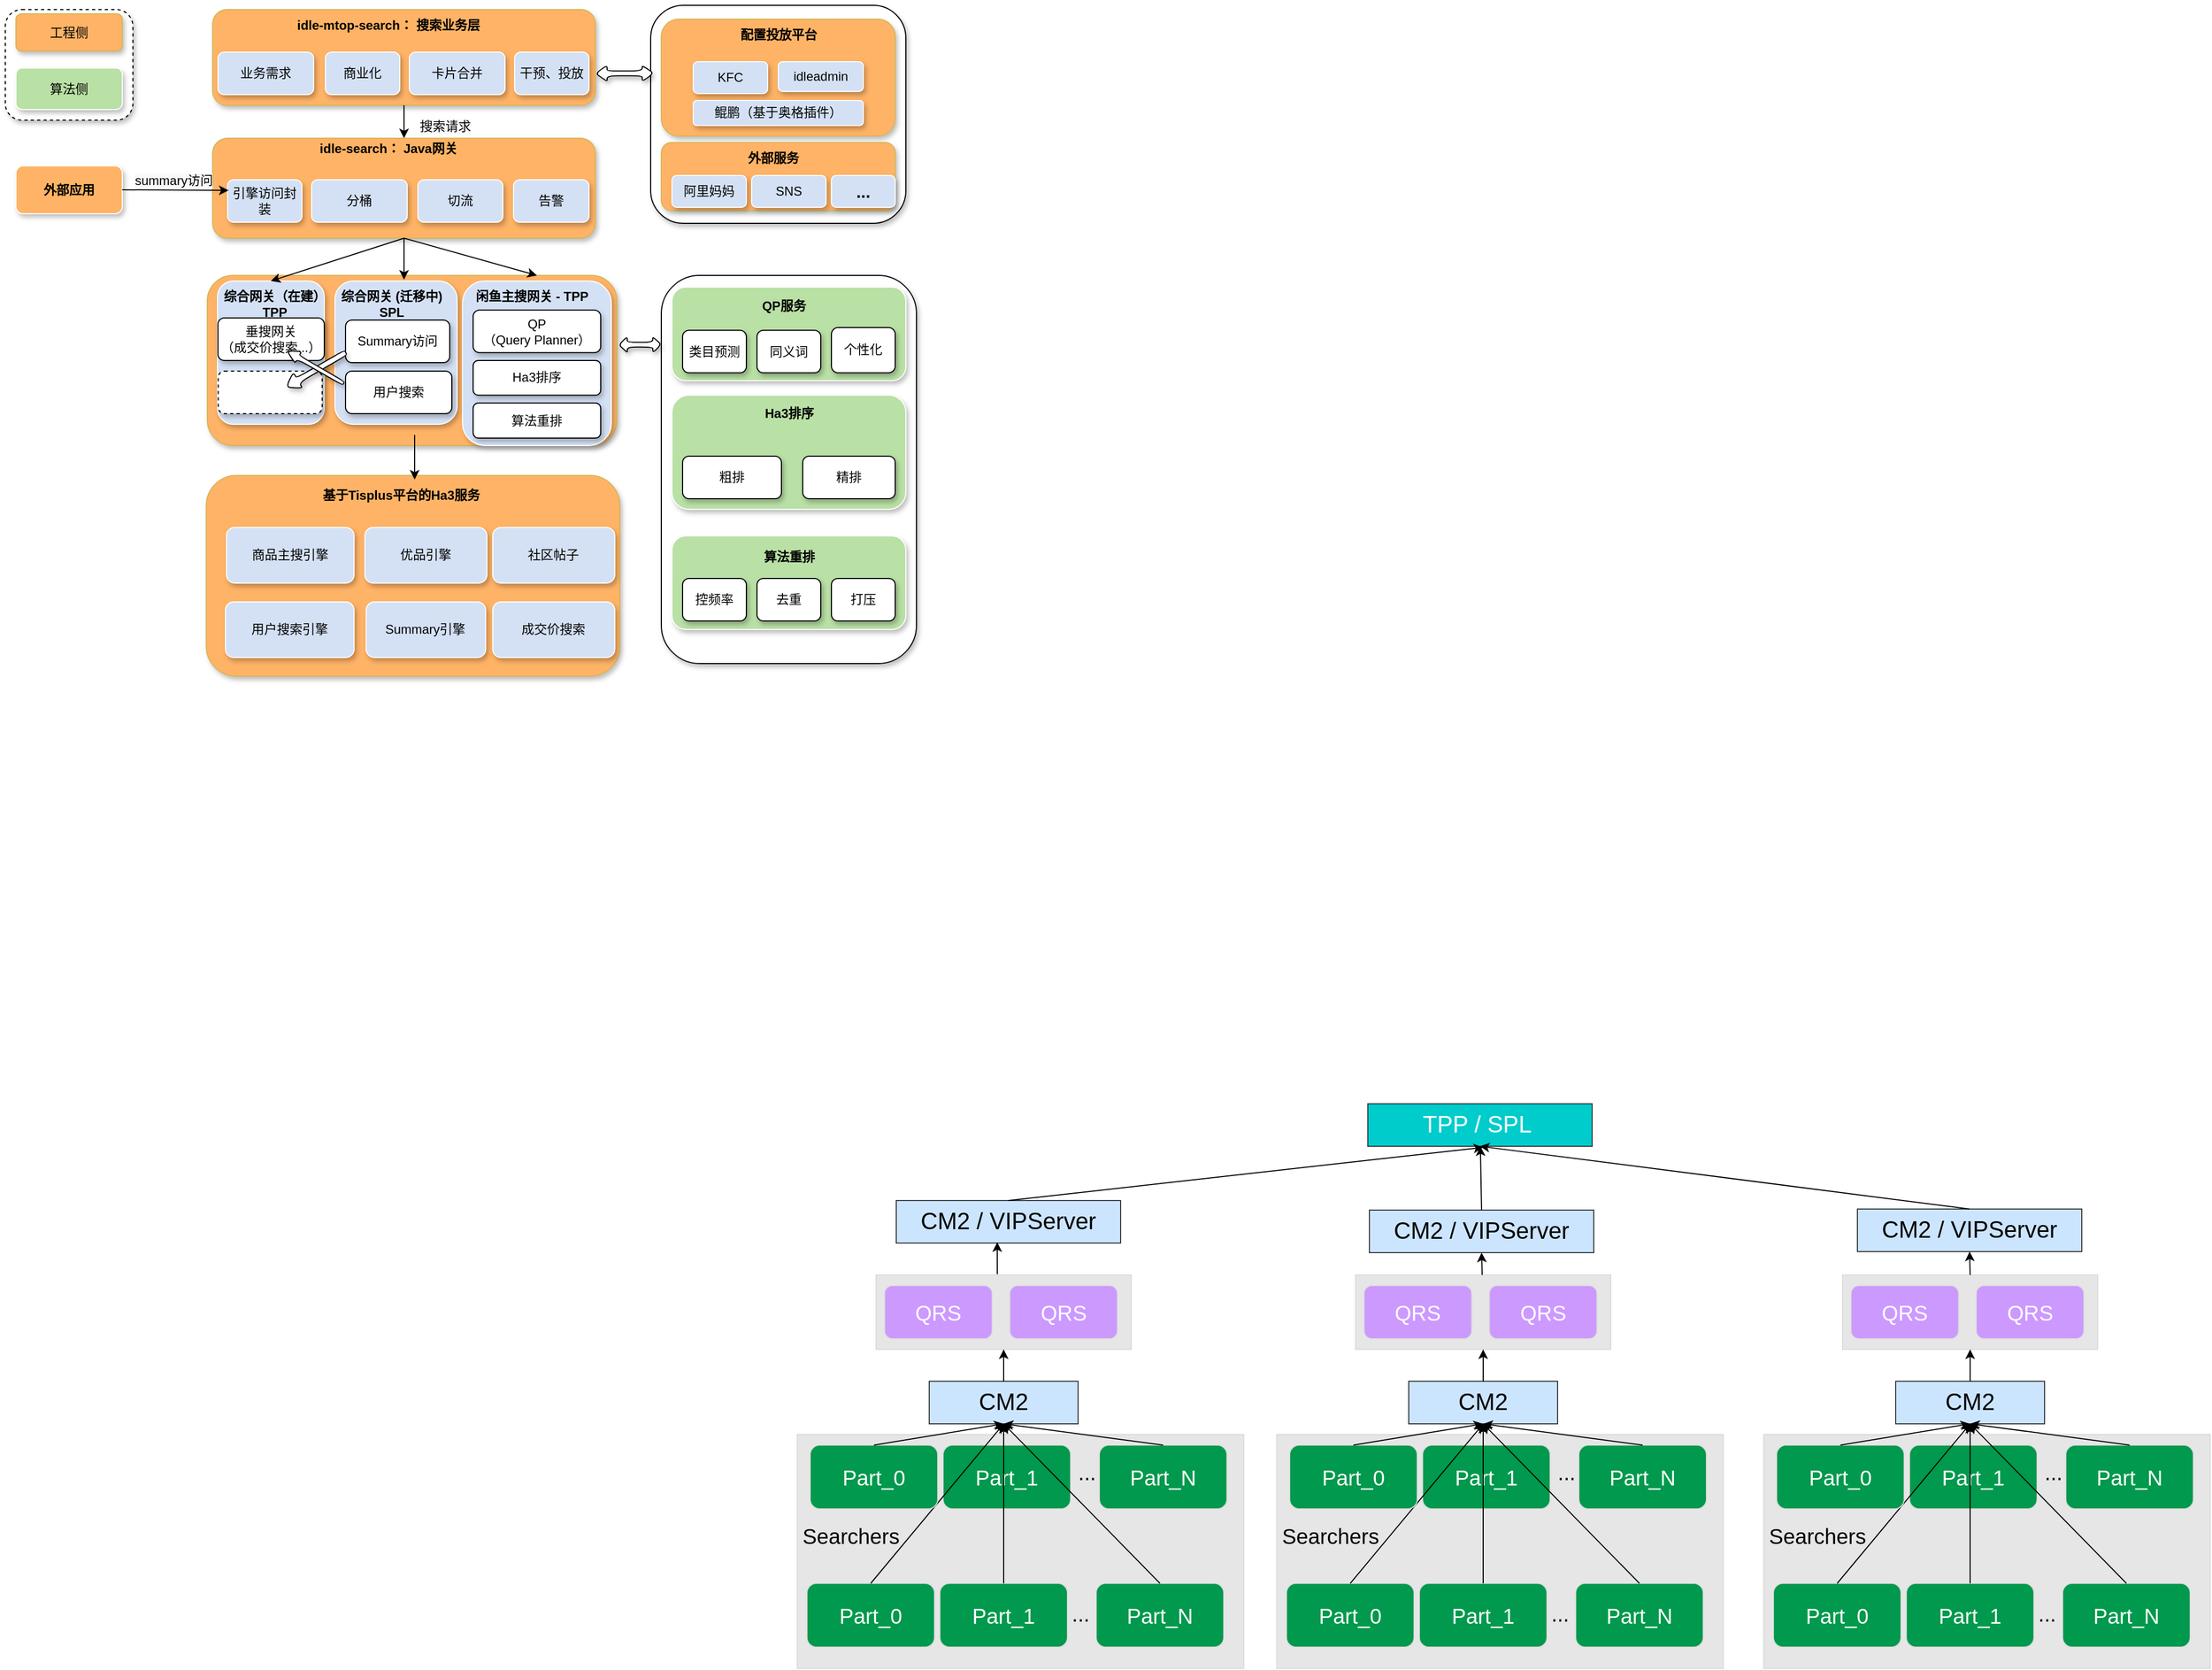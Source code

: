 <mxfile version="15.2.5" type="github">
  <diagram id="C5RBs43oDa-KdzZeNtuy" name="Page-1">
    <mxGraphModel dx="2573" dy="1011" grid="1" gridSize="10" guides="1" tooltips="1" connect="1" arrows="1" fold="1" page="1" pageScale="1" pageWidth="827" pageHeight="1169" math="0" shadow="0">
      <root>
        <mxCell id="WIyWlLk6GJQsqaUBKTNV-0" />
        <mxCell id="WIyWlLk6GJQsqaUBKTNV-1" parent="WIyWlLk6GJQsqaUBKTNV-0" />
        <mxCell id="n1WyoDE3m9YggTQjJOGG-90" value="" style="rounded=1;whiteSpace=wrap;html=1;shadow=1;" parent="WIyWlLk6GJQsqaUBKTNV-1" vertex="1">
          <mxGeometry x="507" y="566" width="240" height="205" as="geometry" />
        </mxCell>
        <mxCell id="n1WyoDE3m9YggTQjJOGG-88" value="" style="rounded=1;whiteSpace=wrap;html=1;shadow=1;dashed=1;" parent="WIyWlLk6GJQsqaUBKTNV-1" vertex="1">
          <mxGeometry x="-100" y="570" width="120" height="104" as="geometry" />
        </mxCell>
        <mxCell id="n1WyoDE3m9YggTQjJOGG-87" value="" style="rounded=1;whiteSpace=wrap;html=1;shadow=1;" parent="WIyWlLk6GJQsqaUBKTNV-1" vertex="1">
          <mxGeometry x="517" y="820" width="240" height="365" as="geometry" />
        </mxCell>
        <mxCell id="n1WyoDE3m9YggTQjJOGG-44" value="" style="rounded=1;whiteSpace=wrap;html=1;fillColor=#FFB366;strokeColor=#d6b656;shadow=1;" parent="WIyWlLk6GJQsqaUBKTNV-1" vertex="1">
          <mxGeometry x="90" y="820" width="385.25" height="160" as="geometry" />
        </mxCell>
        <mxCell id="n1WyoDE3m9YggTQjJOGG-2" value="" style="rounded=1;whiteSpace=wrap;html=1;fillColor=#FFB366;strokeColor=#d6b656;shadow=1;" parent="WIyWlLk6GJQsqaUBKTNV-1" vertex="1">
          <mxGeometry x="95" y="570" width="360" height="90" as="geometry" />
        </mxCell>
        <mxCell id="n1WyoDE3m9YggTQjJOGG-3" value="&lt;b&gt;idle-mtop-search： 搜索业务层&lt;/b&gt;" style="text;html=1;resizable=0;autosize=1;align=center;verticalAlign=middle;points=[];fillColor=none;strokeColor=none;rounded=0;shadow=1;" parent="WIyWlLk6GJQsqaUBKTNV-1" vertex="1">
          <mxGeometry x="165" y="575" width="190" height="20" as="geometry" />
        </mxCell>
        <mxCell id="n1WyoDE3m9YggTQjJOGG-4" value="" style="rounded=1;whiteSpace=wrap;html=1;fillColor=#FFB366;strokeColor=#d6b656;shadow=1;" parent="WIyWlLk6GJQsqaUBKTNV-1" vertex="1">
          <mxGeometry x="95" y="691" width="360" height="94" as="geometry" />
        </mxCell>
        <mxCell id="n1WyoDE3m9YggTQjJOGG-6" value="&lt;b&gt;idle-search： Java网关&lt;/b&gt;" style="text;html=1;resizable=0;autosize=1;align=center;verticalAlign=middle;points=[];fillColor=none;strokeColor=none;rounded=0;shadow=1;" parent="WIyWlLk6GJQsqaUBKTNV-1" vertex="1">
          <mxGeometry x="190" y="691" width="140" height="20" as="geometry" />
        </mxCell>
        <mxCell id="n1WyoDE3m9YggTQjJOGG-8" value="算法侧" style="rounded=1;whiteSpace=wrap;html=1;fillColor=#B9E0A5;strokeColor=#FFFFFF;shadow=1;" parent="WIyWlLk6GJQsqaUBKTNV-1" vertex="1">
          <mxGeometry x="-90" y="625" width="100" height="39" as="geometry" />
        </mxCell>
        <mxCell id="n1WyoDE3m9YggTQjJOGG-9" value="工程侧" style="rounded=1;whiteSpace=wrap;html=1;fillColor=#FFB366;strokeColor=#d6b656;shadow=1;" parent="WIyWlLk6GJQsqaUBKTNV-1" vertex="1">
          <mxGeometry x="-90" y="574" width="100" height="35" as="geometry" />
        </mxCell>
        <mxCell id="n1WyoDE3m9YggTQjJOGG-10" value="卡片合并" style="rounded=1;whiteSpace=wrap;html=1;fillColor=#D4E1F5;strokeColor=#FFFFFF;shadow=1;" parent="WIyWlLk6GJQsqaUBKTNV-1" vertex="1">
          <mxGeometry x="280" y="610" width="90" height="40" as="geometry" />
        </mxCell>
        <mxCell id="n1WyoDE3m9YggTQjJOGG-11" value="业务需求" style="rounded=1;whiteSpace=wrap;html=1;fillColor=#D4E1F5;strokeColor=#FFFFFF;shadow=1;" parent="WIyWlLk6GJQsqaUBKTNV-1" vertex="1">
          <mxGeometry x="100" y="610" width="90" height="40" as="geometry" />
        </mxCell>
        <mxCell id="n1WyoDE3m9YggTQjJOGG-12" value="干预、投放" style="rounded=1;whiteSpace=wrap;html=1;fillColor=#D4E1F5;strokeColor=#FFFFFF;shadow=1;" parent="WIyWlLk6GJQsqaUBKTNV-1" vertex="1">
          <mxGeometry x="379" y="610" width="70" height="40" as="geometry" />
        </mxCell>
        <mxCell id="n1WyoDE3m9YggTQjJOGG-13" value="商业化" style="rounded=1;whiteSpace=wrap;html=1;fillColor=#D4E1F5;strokeColor=#FFFFFF;shadow=1;" parent="WIyWlLk6GJQsqaUBKTNV-1" vertex="1">
          <mxGeometry x="201" y="610" width="70" height="40" as="geometry" />
        </mxCell>
        <mxCell id="n1WyoDE3m9YggTQjJOGG-16" value="" style="rounded=1;whiteSpace=wrap;html=1;fillColor=#FFB366;strokeColor=#d6b656;shadow=1;" parent="WIyWlLk6GJQsqaUBKTNV-1" vertex="1">
          <mxGeometry x="517" y="579" width="220" height="110" as="geometry" />
        </mxCell>
        <mxCell id="n1WyoDE3m9YggTQjJOGG-17" value="鲲鹏（基于奥格插件）" style="rounded=1;whiteSpace=wrap;html=1;fillColor=#D4E1F5;strokeColor=#FFFFFF;shadow=1;" parent="WIyWlLk6GJQsqaUBKTNV-1" vertex="1">
          <mxGeometry x="547" y="655.5" width="160" height="23.5" as="geometry" />
        </mxCell>
        <mxCell id="n1WyoDE3m9YggTQjJOGG-18" value="&lt;b&gt;配置投放平台&lt;/b&gt;" style="text;html=1;resizable=0;autosize=1;align=center;verticalAlign=middle;points=[];fillColor=none;strokeColor=none;rounded=0;shadow=1;" parent="WIyWlLk6GJQsqaUBKTNV-1" vertex="1">
          <mxGeometry x="582" y="584" width="90" height="20" as="geometry" />
        </mxCell>
        <mxCell id="n1WyoDE3m9YggTQjJOGG-19" value="idleadmin" style="rounded=1;whiteSpace=wrap;html=1;fillColor=#D4E1F5;strokeColor=#FFFFFF;shadow=1;" parent="WIyWlLk6GJQsqaUBKTNV-1" vertex="1">
          <mxGeometry x="627" y="619" width="80" height="28" as="geometry" />
        </mxCell>
        <mxCell id="n1WyoDE3m9YggTQjJOGG-20" value="引擎访问封装" style="rounded=1;whiteSpace=wrap;html=1;fillColor=#D4E1F5;strokeColor=#FFFFFF;shadow=1;" parent="WIyWlLk6GJQsqaUBKTNV-1" vertex="1">
          <mxGeometry x="109" y="730" width="70" height="40" as="geometry" />
        </mxCell>
        <mxCell id="n1WyoDE3m9YggTQjJOGG-21" value="分桶" style="rounded=1;whiteSpace=wrap;html=1;fillColor=#D4E1F5;strokeColor=#FFFFFF;shadow=1;" parent="WIyWlLk6GJQsqaUBKTNV-1" vertex="1">
          <mxGeometry x="188" y="730" width="90" height="40" as="geometry" />
        </mxCell>
        <mxCell id="n1WyoDE3m9YggTQjJOGG-22" value="切流" style="rounded=1;whiteSpace=wrap;html=1;fillColor=#D4E1F5;strokeColor=#FFFFFF;shadow=1;" parent="WIyWlLk6GJQsqaUBKTNV-1" vertex="1">
          <mxGeometry x="288" y="730" width="80" height="40" as="geometry" />
        </mxCell>
        <mxCell id="n1WyoDE3m9YggTQjJOGG-23" value="告警" style="rounded=1;whiteSpace=wrap;html=1;fillColor=#D4E1F5;strokeColor=#FFFFFF;shadow=1;" parent="WIyWlLk6GJQsqaUBKTNV-1" vertex="1">
          <mxGeometry x="378" y="730" width="71" height="40" as="geometry" />
        </mxCell>
        <mxCell id="n1WyoDE3m9YggTQjJOGG-25" value="&lt;b&gt;外部应用&lt;/b&gt;" style="rounded=1;whiteSpace=wrap;html=1;fillColor=#FFB366;strokeColor=#FFFFFF;shadow=1;" parent="WIyWlLk6GJQsqaUBKTNV-1" vertex="1">
          <mxGeometry x="-90" y="717" width="100" height="45" as="geometry" />
        </mxCell>
        <mxCell id="n1WyoDE3m9YggTQjJOGG-28" value="" style="endArrow=classic;html=1;exitX=1;exitY=0.5;exitDx=0;exitDy=0;" parent="WIyWlLk6GJQsqaUBKTNV-1" source="n1WyoDE3m9YggTQjJOGG-25" edge="1">
          <mxGeometry width="50" height="50" relative="1" as="geometry">
            <mxPoint x="380" y="581" as="sourcePoint" />
            <mxPoint x="110" y="740" as="targetPoint" />
          </mxGeometry>
        </mxCell>
        <mxCell id="n1WyoDE3m9YggTQjJOGG-29" value="&lt;span style=&quot;color: rgb(0 , 0 , 0) ; font-family: &amp;#34;helvetica&amp;#34; ; font-size: 12px ; font-style: normal ; font-weight: 400 ; letter-spacing: normal ; text-align: center ; text-indent: 0px ; text-transform: none ; word-spacing: 0px ; background-color: rgb(248 , 249 , 250) ; display: inline ; float: none&quot;&gt;summary访问&lt;/span&gt;" style="text;whiteSpace=wrap;html=1;" parent="WIyWlLk6GJQsqaUBKTNV-1" vertex="1">
          <mxGeometry x="20" y="717" width="90" height="30" as="geometry" />
        </mxCell>
        <mxCell id="n1WyoDE3m9YggTQjJOGG-30" value="" style="endArrow=classic;html=1;exitX=0.5;exitY=1;exitDx=0;exitDy=0;entryX=0.5;entryY=0;entryDx=0;entryDy=0;" parent="WIyWlLk6GJQsqaUBKTNV-1" source="n1WyoDE3m9YggTQjJOGG-2" target="n1WyoDE3m9YggTQjJOGG-4" edge="1">
          <mxGeometry width="50" height="50" relative="1" as="geometry">
            <mxPoint x="380" y="700" as="sourcePoint" />
            <mxPoint x="430" y="650" as="targetPoint" />
          </mxGeometry>
        </mxCell>
        <mxCell id="n1WyoDE3m9YggTQjJOGG-31" value="&lt;span style=&quot;color: rgb(0 , 0 , 0) ; font-family: &amp;#34;helvetica&amp;#34; ; font-size: 12px ; font-style: normal ; font-weight: 400 ; letter-spacing: normal ; text-align: center ; text-indent: 0px ; text-transform: none ; word-spacing: 0px ; background-color: rgb(248 , 249 , 250) ; display: inline ; float: none&quot;&gt;搜索请求&lt;/span&gt;" style="text;whiteSpace=wrap;html=1;" parent="WIyWlLk6GJQsqaUBKTNV-1" vertex="1">
          <mxGeometry x="288" y="666" width="90" height="30" as="geometry" />
        </mxCell>
        <mxCell id="n1WyoDE3m9YggTQjJOGG-32" value="" style="rounded=1;whiteSpace=wrap;html=1;fillColor=#D4E1F5;strokeColor=#FFFFFF;shadow=1;" parent="WIyWlLk6GJQsqaUBKTNV-1" vertex="1">
          <mxGeometry x="330" y="825.25" width="140" height="154.75" as="geometry" />
        </mxCell>
        <mxCell id="n1WyoDE3m9YggTQjJOGG-33" value="&lt;b&gt;闲鱼主搜网关 - TPP&lt;/b&gt;" style="text;html=1;resizable=0;autosize=1;align=center;verticalAlign=middle;points=[];fillColor=none;strokeColor=none;rounded=0;shadow=1;" parent="WIyWlLk6GJQsqaUBKTNV-1" vertex="1">
          <mxGeometry x="335" y="830" width="120" height="20" as="geometry" />
        </mxCell>
        <mxCell id="n1WyoDE3m9YggTQjJOGG-38" value="" style="rounded=1;whiteSpace=wrap;html=1;fillColor=#D4E1F5;strokeColor=#FFFFFF;shadow=1;" parent="WIyWlLk6GJQsqaUBKTNV-1" vertex="1">
          <mxGeometry x="210" y="825.25" width="115" height="134.75" as="geometry" />
        </mxCell>
        <mxCell id="n1WyoDE3m9YggTQjJOGG-39" value="&lt;b&gt;综合网关 (迁移中)&lt;br&gt;SPL&lt;br&gt;&lt;/b&gt;" style="text;html=1;resizable=0;autosize=1;align=center;verticalAlign=middle;points=[];fillColor=none;strokeColor=none;rounded=0;shadow=1;" parent="WIyWlLk6GJQsqaUBKTNV-1" vertex="1">
          <mxGeometry x="208" y="832" width="110" height="30" as="geometry" />
        </mxCell>
        <mxCell id="n1WyoDE3m9YggTQjJOGG-42" value="" style="rounded=1;whiteSpace=wrap;html=1;fillColor=#D4E1F5;shadow=1;strokeColor=#FFFFFF;" parent="WIyWlLk6GJQsqaUBKTNV-1" vertex="1">
          <mxGeometry x="99.5" y="825.25" width="100.5" height="134.75" as="geometry" />
        </mxCell>
        <mxCell id="n1WyoDE3m9YggTQjJOGG-43" value="QP&lt;br&gt;（Query Planner）" style="rounded=1;whiteSpace=wrap;html=1;fillColor=#FFFFFF;strokeColor=#000000;shadow=1;" parent="WIyWlLk6GJQsqaUBKTNV-1" vertex="1">
          <mxGeometry x="340" y="852.63" width="120" height="40" as="geometry" />
        </mxCell>
        <mxCell id="n1WyoDE3m9YggTQjJOGG-45" value="算法重排" style="rounded=1;whiteSpace=wrap;html=1;fillColor=#FFFFFF;strokeColor=#000000;shadow=1;" parent="WIyWlLk6GJQsqaUBKTNV-1" vertex="1">
          <mxGeometry x="340" y="940" width="120" height="33" as="geometry" />
        </mxCell>
        <mxCell id="n1WyoDE3m9YggTQjJOGG-46" value="&lt;b&gt;综合网关（在建）&lt;br&gt;TPP&lt;/b&gt;" style="text;html=1;resizable=0;autosize=1;align=center;verticalAlign=middle;points=[];fillColor=none;strokeColor=none;rounded=0;shadow=1;" parent="WIyWlLk6GJQsqaUBKTNV-1" vertex="1">
          <mxGeometry x="98" y="832" width="110" height="30" as="geometry" />
        </mxCell>
        <mxCell id="n1WyoDE3m9YggTQjJOGG-47" value="垂搜网关&lt;br&gt;（成交价搜索...）" style="rounded=1;whiteSpace=wrap;html=1;fillColor=#FFFFFF;strokeColor=#000000;shadow=1;" parent="WIyWlLk6GJQsqaUBKTNV-1" vertex="1">
          <mxGeometry x="100" y="860" width="100" height="40" as="geometry" />
        </mxCell>
        <mxCell id="n1WyoDE3m9YggTQjJOGG-48" value="" style="rounded=1;whiteSpace=wrap;html=1;fillColor=#FFFFFF;strokeColor=#000000;shadow=1;dashed=1;" parent="WIyWlLk6GJQsqaUBKTNV-1" vertex="1">
          <mxGeometry x="100.25" y="910" width="97.75" height="40" as="geometry" />
        </mxCell>
        <mxCell id="n1WyoDE3m9YggTQjJOGG-49" value="Summary访问" style="rounded=1;whiteSpace=wrap;html=1;fillColor=#FFFFFF;strokeColor=#000000;shadow=1;" parent="WIyWlLk6GJQsqaUBKTNV-1" vertex="1">
          <mxGeometry x="220" y="862" width="98" height="40" as="geometry" />
        </mxCell>
        <mxCell id="n1WyoDE3m9YggTQjJOGG-50" value="用户搜索" style="rounded=1;whiteSpace=wrap;html=1;fillColor=#FFFFFF;strokeColor=#000000;shadow=1;" parent="WIyWlLk6GJQsqaUBKTNV-1" vertex="1">
          <mxGeometry x="220" y="910" width="100" height="40" as="geometry" />
        </mxCell>
        <mxCell id="n1WyoDE3m9YggTQjJOGG-56" value="" style="endArrow=classic;html=1;exitX=0.5;exitY=1;exitDx=0;exitDy=0;entryX=0.5;entryY=0;entryDx=0;entryDy=0;" parent="WIyWlLk6GJQsqaUBKTNV-1" source="n1WyoDE3m9YggTQjJOGG-4" target="n1WyoDE3m9YggTQjJOGG-42" edge="1">
          <mxGeometry width="50" height="50" relative="1" as="geometry">
            <mxPoint x="285" y="794" as="sourcePoint" />
            <mxPoint x="295" y="710" as="targetPoint" />
          </mxGeometry>
        </mxCell>
        <mxCell id="n1WyoDE3m9YggTQjJOGG-57" value="" style="endArrow=classic;html=1;exitX=0.5;exitY=1;exitDx=0;exitDy=0;" parent="WIyWlLk6GJQsqaUBKTNV-1" source="n1WyoDE3m9YggTQjJOGG-4" edge="1">
          <mxGeometry width="50" height="50" relative="1" as="geometry">
            <mxPoint x="280" y="790" as="sourcePoint" />
            <mxPoint x="275" y="824" as="targetPoint" />
          </mxGeometry>
        </mxCell>
        <mxCell id="n1WyoDE3m9YggTQjJOGG-58" value="" style="endArrow=classic;html=1;exitX=0.5;exitY=1;exitDx=0;exitDy=0;" parent="WIyWlLk6GJQsqaUBKTNV-1" source="n1WyoDE3m9YggTQjJOGG-4" edge="1">
          <mxGeometry width="50" height="50" relative="1" as="geometry">
            <mxPoint x="280" y="794" as="sourcePoint" />
            <mxPoint x="400" y="820" as="targetPoint" />
          </mxGeometry>
        </mxCell>
        <mxCell id="n1WyoDE3m9YggTQjJOGG-59" value="" style="shape=singleArrow;direction=west;whiteSpace=wrap;html=1;rounded=1;shadow=1;strokeColor=#000000;fillColor=#FFFFFF;gradientColor=none;rotation=-30;arrowWidth=0.298;arrowSize=0.2;" parent="WIyWlLk6GJQsqaUBKTNV-1" vertex="1">
          <mxGeometry x="159.54" y="900.3" width="65" height="17.13" as="geometry" />
        </mxCell>
        <mxCell id="n1WyoDE3m9YggTQjJOGG-61" value="" style="shape=singleArrow;direction=west;whiteSpace=wrap;html=1;rounded=1;shadow=1;strokeColor=#000000;fillColor=#FFFFFF;gradientColor=none;rotation=30;arrowWidth=0.298;arrowSize=0.2;" parent="WIyWlLk6GJQsqaUBKTNV-1" vertex="1">
          <mxGeometry x="160.77" y="899.91" width="61.46" height="12.63" as="geometry" />
        </mxCell>
        <mxCell id="n1WyoDE3m9YggTQjJOGG-64" value="" style="rounded=1;whiteSpace=wrap;html=1;fillColor=#FFB366;strokeColor=#d6b656;shadow=1;" parent="WIyWlLk6GJQsqaUBKTNV-1" vertex="1">
          <mxGeometry x="89" y="1008.18" width="389" height="188.82" as="geometry" />
        </mxCell>
        <mxCell id="n1WyoDE3m9YggTQjJOGG-65" value="商品主搜引擎" style="rounded=1;whiteSpace=wrap;html=1;fillColor=#D4E1F5;shadow=1;strokeColor=#FFFFFF;" parent="WIyWlLk6GJQsqaUBKTNV-1" vertex="1">
          <mxGeometry x="108" y="1057" width="120" height="52.37" as="geometry" />
        </mxCell>
        <mxCell id="n1WyoDE3m9YggTQjJOGG-66" value="" style="shape=doubleArrow;whiteSpace=wrap;html=1;rounded=1;shadow=1;strokeColor=#000000;fillColor=#FFFFFF;gradientColor=none;" parent="WIyWlLk6GJQsqaUBKTNV-1" vertex="1">
          <mxGeometry x="455" y="622.5" width="55" height="15" as="geometry" />
        </mxCell>
        <mxCell id="n1WyoDE3m9YggTQjJOGG-67" value="用户搜索引擎" style="rounded=1;whiteSpace=wrap;html=1;fillColor=#D4E1F5;shadow=1;strokeColor=#FFFFFF;" parent="WIyWlLk6GJQsqaUBKTNV-1" vertex="1">
          <mxGeometry x="107" y="1127" width="121" height="52.37" as="geometry" />
        </mxCell>
        <mxCell id="n1WyoDE3m9YggTQjJOGG-68" value="优品引擎" style="rounded=1;whiteSpace=wrap;html=1;fillColor=#D4E1F5;shadow=1;strokeColor=#FFFFFF;" parent="WIyWlLk6GJQsqaUBKTNV-1" vertex="1">
          <mxGeometry x="238.17" y="1057" width="114.83" height="52.37" as="geometry" />
        </mxCell>
        <mxCell id="n1WyoDE3m9YggTQjJOGG-69" value="Summary引擎" style="rounded=1;whiteSpace=wrap;html=1;fillColor=#D4E1F5;shadow=1;strokeColor=#FFFFFF;" parent="WIyWlLk6GJQsqaUBKTNV-1" vertex="1">
          <mxGeometry x="239.38" y="1127" width="112.41" height="52.37" as="geometry" />
        </mxCell>
        <mxCell id="n1WyoDE3m9YggTQjJOGG-70" value="社区帖子" style="rounded=1;whiteSpace=wrap;html=1;fillColor=#D4E1F5;shadow=1;strokeColor=#FFFFFF;" parent="WIyWlLk6GJQsqaUBKTNV-1" vertex="1">
          <mxGeometry x="358.42" y="1057" width="114.83" height="52.37" as="geometry" />
        </mxCell>
        <mxCell id="n1WyoDE3m9YggTQjJOGG-71" value="成交价搜索" style="rounded=1;whiteSpace=wrap;html=1;fillColor=#D4E1F5;shadow=1;strokeColor=#FFFFFF;" parent="WIyWlLk6GJQsqaUBKTNV-1" vertex="1">
          <mxGeometry x="358.42" y="1127" width="114.83" height="52.37" as="geometry" />
        </mxCell>
        <mxCell id="n1WyoDE3m9YggTQjJOGG-72" value="&lt;b&gt;基于Tisplus平台的Ha3服务&lt;/b&gt;" style="text;html=1;resizable=0;autosize=1;align=center;verticalAlign=middle;points=[];fillColor=none;strokeColor=none;rounded=0;shadow=1;" parent="WIyWlLk6GJQsqaUBKTNV-1" vertex="1">
          <mxGeometry x="191.79" y="1017" width="160" height="20" as="geometry" />
        </mxCell>
        <mxCell id="n1WyoDE3m9YggTQjJOGG-73" value="" style="endArrow=classic;html=1;" parent="WIyWlLk6GJQsqaUBKTNV-1" edge="1">
          <mxGeometry width="50" height="50" relative="1" as="geometry">
            <mxPoint x="285" y="970" as="sourcePoint" />
            <mxPoint x="285" y="1012" as="targetPoint" />
          </mxGeometry>
        </mxCell>
        <mxCell id="n1WyoDE3m9YggTQjJOGG-74" value="" style="rounded=1;whiteSpace=wrap;html=1;fillColor=#B9E0A5;strokeColor=#FFFFFF;shadow=1;" parent="WIyWlLk6GJQsqaUBKTNV-1" vertex="1">
          <mxGeometry x="527" y="831" width="220" height="88" as="geometry" />
        </mxCell>
        <mxCell id="n1WyoDE3m9YggTQjJOGG-75" value="&lt;b&gt;QP服务&lt;/b&gt;" style="text;html=1;resizable=0;autosize=1;align=center;verticalAlign=middle;points=[];fillColor=none;strokeColor=none;rounded=0;shadow=1;" parent="WIyWlLk6GJQsqaUBKTNV-1" vertex="1">
          <mxGeometry x="602" y="839" width="60" height="20" as="geometry" />
        </mxCell>
        <mxCell id="n1WyoDE3m9YggTQjJOGG-76" value="类目预测" style="rounded=1;whiteSpace=wrap;html=1;fillColor=#FFFFFF;strokeColor=#000000;shadow=1;" parent="WIyWlLk6GJQsqaUBKTNV-1" vertex="1">
          <mxGeometry x="537" y="871.63" width="60" height="40" as="geometry" />
        </mxCell>
        <mxCell id="n1WyoDE3m9YggTQjJOGG-77" value="同义词" style="rounded=1;whiteSpace=wrap;html=1;fillColor=#FFFFFF;strokeColor=#000000;shadow=1;" parent="WIyWlLk6GJQsqaUBKTNV-1" vertex="1">
          <mxGeometry x="607" y="871.63" width="60" height="40" as="geometry" />
        </mxCell>
        <mxCell id="n1WyoDE3m9YggTQjJOGG-78" value="个性化" style="rounded=1;whiteSpace=wrap;html=1;fillColor=#FFFFFF;strokeColor=#000000;shadow=1;" parent="WIyWlLk6GJQsqaUBKTNV-1" vertex="1">
          <mxGeometry x="677" y="869" width="60" height="42.63" as="geometry" />
        </mxCell>
        <mxCell id="n1WyoDE3m9YggTQjJOGG-79" value="" style="rounded=1;whiteSpace=wrap;html=1;fillColor=#B9E0A5;strokeColor=#FFFFFF;shadow=1;" parent="WIyWlLk6GJQsqaUBKTNV-1" vertex="1">
          <mxGeometry x="527" y="1065" width="220" height="88" as="geometry" />
        </mxCell>
        <mxCell id="n1WyoDE3m9YggTQjJOGG-80" value="&lt;b&gt;算法重排&lt;/b&gt;" style="text;html=1;resizable=0;autosize=1;align=center;verticalAlign=middle;points=[];fillColor=none;strokeColor=none;rounded=0;shadow=1;" parent="WIyWlLk6GJQsqaUBKTNV-1" vertex="1">
          <mxGeometry x="607" y="1075" width="60" height="20" as="geometry" />
        </mxCell>
        <mxCell id="n1WyoDE3m9YggTQjJOGG-81" value="控频率" style="rounded=1;whiteSpace=wrap;html=1;fillColor=#FFFFFF;strokeColor=#000000;shadow=1;" parent="WIyWlLk6GJQsqaUBKTNV-1" vertex="1">
          <mxGeometry x="537" y="1105" width="60" height="40" as="geometry" />
        </mxCell>
        <mxCell id="n1WyoDE3m9YggTQjJOGG-82" value="去重" style="rounded=1;whiteSpace=wrap;html=1;fillColor=#FFFFFF;strokeColor=#000000;shadow=1;" parent="WIyWlLk6GJQsqaUBKTNV-1" vertex="1">
          <mxGeometry x="607" y="1105" width="60" height="40" as="geometry" />
        </mxCell>
        <mxCell id="n1WyoDE3m9YggTQjJOGG-83" value="打压" style="rounded=1;whiteSpace=wrap;html=1;fillColor=#FFFFFF;strokeColor=#000000;shadow=1;" parent="WIyWlLk6GJQsqaUBKTNV-1" vertex="1">
          <mxGeometry x="677" y="1105" width="60" height="40" as="geometry" />
        </mxCell>
        <mxCell id="n1WyoDE3m9YggTQjJOGG-85" value="" style="shape=doubleArrow;whiteSpace=wrap;html=1;rounded=1;shadow=1;strokeColor=#000000;fillColor=#FFFFFF;gradientColor=none;" parent="WIyWlLk6GJQsqaUBKTNV-1" vertex="1">
          <mxGeometry x="477" y="877.63" width="40" height="15" as="geometry" />
        </mxCell>
        <mxCell id="n1WyoDE3m9YggTQjJOGG-92" value="KFC" style="rounded=1;whiteSpace=wrap;html=1;fillColor=#D4E1F5;strokeColor=#FFFFFF;shadow=1;" parent="WIyWlLk6GJQsqaUBKTNV-1" vertex="1">
          <mxGeometry x="547" y="619" width="70" height="30" as="geometry" />
        </mxCell>
        <mxCell id="n1WyoDE3m9YggTQjJOGG-94" value="" style="rounded=1;whiteSpace=wrap;html=1;fillColor=#FFB366;strokeColor=#d6b656;shadow=1;" parent="WIyWlLk6GJQsqaUBKTNV-1" vertex="1">
          <mxGeometry x="517" y="695" width="220" height="64" as="geometry" />
        </mxCell>
        <mxCell id="n1WyoDE3m9YggTQjJOGG-95" value="&lt;b&gt;外部服务&lt;/b&gt;" style="text;html=1;resizable=0;autosize=1;align=center;verticalAlign=middle;points=[];fillColor=none;strokeColor=none;rounded=0;shadow=1;" parent="WIyWlLk6GJQsqaUBKTNV-1" vertex="1">
          <mxGeometry x="592" y="700" width="60" height="20" as="geometry" />
        </mxCell>
        <mxCell id="n1WyoDE3m9YggTQjJOGG-96" value="阿里妈妈" style="rounded=1;whiteSpace=wrap;html=1;fillColor=#D4E1F5;strokeColor=#FFFFFF;shadow=1;" parent="WIyWlLk6GJQsqaUBKTNV-1" vertex="1">
          <mxGeometry x="527" y="726" width="70" height="30" as="geometry" />
        </mxCell>
        <mxCell id="n1WyoDE3m9YggTQjJOGG-98" value="SNS" style="rounded=1;whiteSpace=wrap;html=1;fillColor=#D4E1F5;strokeColor=#FFFFFF;shadow=1;" parent="WIyWlLk6GJQsqaUBKTNV-1" vertex="1">
          <mxGeometry x="602" y="726" width="70" height="30" as="geometry" />
        </mxCell>
        <mxCell id="n1WyoDE3m9YggTQjJOGG-100" value="&lt;font style=&quot;font-size: 16px&quot;&gt;&lt;b&gt;...&lt;/b&gt;&lt;/font&gt;" style="rounded=1;whiteSpace=wrap;html=1;fillColor=#D4E1F5;strokeColor=#FFFFFF;shadow=1;" parent="WIyWlLk6GJQsqaUBKTNV-1" vertex="1">
          <mxGeometry x="677" y="726" width="60" height="30" as="geometry" />
        </mxCell>
        <mxCell id="n1WyoDE3m9YggTQjJOGG-106" value="Ha3排序" style="rounded=1;whiteSpace=wrap;html=1;fillColor=#FFFFFF;strokeColor=#000000;shadow=1;" parent="WIyWlLk6GJQsqaUBKTNV-1" vertex="1">
          <mxGeometry x="340" y="900" width="120" height="32.63" as="geometry" />
        </mxCell>
        <mxCell id="n1WyoDE3m9YggTQjJOGG-107" value="" style="rounded=1;whiteSpace=wrap;html=1;fillColor=#B9E0A5;strokeColor=#FFFFFF;shadow=1;" parent="WIyWlLk6GJQsqaUBKTNV-1" vertex="1">
          <mxGeometry x="527" y="932.63" width="220" height="107.37" as="geometry" />
        </mxCell>
        <mxCell id="n1WyoDE3m9YggTQjJOGG-109" value="&lt;b&gt;Ha3排序&lt;/b&gt;" style="text;html=1;resizable=0;autosize=1;align=center;verticalAlign=middle;points=[];fillColor=none;strokeColor=none;rounded=0;shadow=1;" parent="WIyWlLk6GJQsqaUBKTNV-1" vertex="1">
          <mxGeometry x="607" y="940" width="60" height="20" as="geometry" />
        </mxCell>
        <mxCell id="n1WyoDE3m9YggTQjJOGG-110" value="粗排" style="rounded=1;whiteSpace=wrap;html=1;fillColor=#FFFFFF;strokeColor=#000000;shadow=1;" parent="WIyWlLk6GJQsqaUBKTNV-1" vertex="1">
          <mxGeometry x="537" y="990" width="93" height="40" as="geometry" />
        </mxCell>
        <mxCell id="n1WyoDE3m9YggTQjJOGG-112" value="精排" style="rounded=1;whiteSpace=wrap;html=1;fillColor=#FFFFFF;strokeColor=#000000;shadow=1;" parent="WIyWlLk6GJQsqaUBKTNV-1" vertex="1">
          <mxGeometry x="650" y="990" width="87" height="40" as="geometry" />
        </mxCell>
        <mxCell id="n1WyoDE3m9YggTQjJOGG-121" value="" style="rounded=0;whiteSpace=wrap;html=1;shadow=0;strokeColor=#DBDBDB;fillColor=#E6E6E6;gradientColor=none;" parent="WIyWlLk6GJQsqaUBKTNV-1" vertex="1">
          <mxGeometry x="644.84" y="1910" width="420" height="220" as="geometry" />
        </mxCell>
        <mxCell id="n1WyoDE3m9YggTQjJOGG-122" value="&lt;font style=&quot;font-size: 22px&quot;&gt;CM2&lt;/font&gt;" style="rounded=0;whiteSpace=wrap;html=1;shadow=0;strokeColor=#36393d;fillColor=#cce5ff;" parent="WIyWlLk6GJQsqaUBKTNV-1" vertex="1">
          <mxGeometry x="769" y="1860" width="140" height="40" as="geometry" />
        </mxCell>
        <mxCell id="n1WyoDE3m9YggTQjJOGG-123" value="&lt;font color=&quot;#ffffff&quot; style=&quot;font-size: 20px&quot;&gt;Part_0&lt;/font&gt;" style="rounded=1;whiteSpace=wrap;html=1;shadow=0;strokeColor=#DBDBDB;fillColor=#00994D;gradientColor=none;fontSize=20;" parent="WIyWlLk6GJQsqaUBKTNV-1" vertex="1">
          <mxGeometry x="654" y="2050" width="120" height="60" as="geometry" />
        </mxCell>
        <mxCell id="n1WyoDE3m9YggTQjJOGG-124" value="&lt;font color=&quot;#ffffff&quot; style=&quot;font-size: 20px&quot;&gt;Part_1&lt;/font&gt;" style="rounded=1;whiteSpace=wrap;html=1;shadow=0;strokeColor=#DBDBDB;fillColor=#00994D;gradientColor=none;fontSize=20;" parent="WIyWlLk6GJQsqaUBKTNV-1" vertex="1">
          <mxGeometry x="779" y="2050" width="120" height="60" as="geometry" />
        </mxCell>
        <mxCell id="n1WyoDE3m9YggTQjJOGG-125" value="&lt;font color=&quot;#ffffff&quot; style=&quot;font-size: 20px&quot;&gt;Part_N&lt;/font&gt;" style="rounded=1;whiteSpace=wrap;html=1;shadow=0;strokeColor=#DBDBDB;fillColor=#00994D;gradientColor=none;fontSize=20;" parent="WIyWlLk6GJQsqaUBKTNV-1" vertex="1">
          <mxGeometry x="926" y="2050" width="120" height="60" as="geometry" />
        </mxCell>
        <mxCell id="n1WyoDE3m9YggTQjJOGG-126" value="Searchers" style="text;html=1;resizable=0;autosize=1;align=center;verticalAlign=middle;points=[];fillColor=none;strokeColor=none;rounded=0;shadow=0;fontSize=20;" parent="WIyWlLk6GJQsqaUBKTNV-1" vertex="1">
          <mxGeometry x="640" y="1990" width="110" height="30" as="geometry" />
        </mxCell>
        <mxCell id="n1WyoDE3m9YggTQjJOGG-135" value="&lt;font color=&quot;#ffffff&quot; style=&quot;font-size: 20px&quot;&gt;Part_1&lt;/font&gt;" style="rounded=1;whiteSpace=wrap;html=1;shadow=0;strokeColor=#DBDBDB;fillColor=#00994D;gradientColor=none;fontSize=20;" parent="WIyWlLk6GJQsqaUBKTNV-1" vertex="1">
          <mxGeometry x="782" y="1920" width="120" height="60" as="geometry" />
        </mxCell>
        <mxCell id="n1WyoDE3m9YggTQjJOGG-129" value="" style="endArrow=classic;html=1;fontSize=20;exitX=0.5;exitY=0;exitDx=0;exitDy=0;entryX=0.5;entryY=1;entryDx=0;entryDy=0;" parent="WIyWlLk6GJQsqaUBKTNV-1" source="n1WyoDE3m9YggTQjJOGG-123" target="n1WyoDE3m9YggTQjJOGG-122" edge="1">
          <mxGeometry width="50" height="50" relative="1" as="geometry">
            <mxPoint x="1019" y="2000" as="sourcePoint" />
            <mxPoint x="1069" y="1950" as="targetPoint" />
          </mxGeometry>
        </mxCell>
        <mxCell id="n1WyoDE3m9YggTQjJOGG-130" value="" style="endArrow=classic;html=1;fontSize=20;exitX=0.5;exitY=0;exitDx=0;exitDy=0;entryX=0.5;entryY=1;entryDx=0;entryDy=0;" parent="WIyWlLk6GJQsqaUBKTNV-1" source="n1WyoDE3m9YggTQjJOGG-124" target="n1WyoDE3m9YggTQjJOGG-122" edge="1">
          <mxGeometry width="50" height="50" relative="1" as="geometry">
            <mxPoint x="724" y="2060" as="sourcePoint" />
            <mxPoint x="851" y="1910" as="targetPoint" />
          </mxGeometry>
        </mxCell>
        <mxCell id="n1WyoDE3m9YggTQjJOGG-131" value="" style="endArrow=classic;html=1;fontSize=20;exitX=0.5;exitY=0;exitDx=0;exitDy=0;entryX=0.5;entryY=1;entryDx=0;entryDy=0;" parent="WIyWlLk6GJQsqaUBKTNV-1" source="n1WyoDE3m9YggTQjJOGG-125" target="n1WyoDE3m9YggTQjJOGG-122" edge="1">
          <mxGeometry width="50" height="50" relative="1" as="geometry">
            <mxPoint x="734" y="2070" as="sourcePoint" />
            <mxPoint x="861" y="1920" as="targetPoint" />
          </mxGeometry>
        </mxCell>
        <mxCell id="n1WyoDE3m9YggTQjJOGG-133" value="..." style="text;html=1;resizable=0;autosize=1;align=center;verticalAlign=middle;points=[];fillColor=none;strokeColor=none;rounded=0;shadow=0;fontSize=20;" parent="WIyWlLk6GJQsqaUBKTNV-1" vertex="1">
          <mxGeometry x="896" y="2063" width="30" height="30" as="geometry" />
        </mxCell>
        <mxCell id="n1WyoDE3m9YggTQjJOGG-134" value="&lt;font color=&quot;#ffffff&quot; style=&quot;font-size: 20px&quot;&gt;Part_0&lt;/font&gt;" style="rounded=1;whiteSpace=wrap;html=1;shadow=0;strokeColor=#DBDBDB;fillColor=#00994D;gradientColor=none;fontSize=20;" parent="WIyWlLk6GJQsqaUBKTNV-1" vertex="1">
          <mxGeometry x="657" y="1920" width="120" height="60" as="geometry" />
        </mxCell>
        <mxCell id="n1WyoDE3m9YggTQjJOGG-136" value="&lt;font color=&quot;#ffffff&quot; style=&quot;font-size: 20px&quot;&gt;Part_N&lt;/font&gt;" style="rounded=1;whiteSpace=wrap;html=1;shadow=0;strokeColor=#DBDBDB;fillColor=#00994D;gradientColor=none;fontSize=20;" parent="WIyWlLk6GJQsqaUBKTNV-1" vertex="1">
          <mxGeometry x="929" y="1920" width="120" height="60" as="geometry" />
        </mxCell>
        <mxCell id="n1WyoDE3m9YggTQjJOGG-137" value="" style="endArrow=classic;html=1;fontSize=20;exitX=0.5;exitY=0;exitDx=0;exitDy=0;entryX=0.5;entryY=1;entryDx=0;entryDy=0;" parent="WIyWlLk6GJQsqaUBKTNV-1" source="n1WyoDE3m9YggTQjJOGG-136" target="n1WyoDE3m9YggTQjJOGG-122" edge="1">
          <mxGeometry width="50" height="50" relative="1" as="geometry">
            <mxPoint x="996" y="2060" as="sourcePoint" />
            <mxPoint x="849" y="1910" as="targetPoint" />
          </mxGeometry>
        </mxCell>
        <mxCell id="n1WyoDE3m9YggTQjJOGG-138" value="" style="endArrow=classic;html=1;fontSize=20;exitX=0.5;exitY=0;exitDx=0;exitDy=0;" parent="WIyWlLk6GJQsqaUBKTNV-1" source="n1WyoDE3m9YggTQjJOGG-134" edge="1">
          <mxGeometry width="50" height="50" relative="1" as="geometry">
            <mxPoint x="1006" y="2070" as="sourcePoint" />
            <mxPoint x="839" y="1900" as="targetPoint" />
          </mxGeometry>
        </mxCell>
        <mxCell id="n1WyoDE3m9YggTQjJOGG-139" value="..." style="text;html=1;resizable=0;autosize=1;align=center;verticalAlign=middle;points=[];fillColor=none;strokeColor=none;rounded=0;shadow=0;fontSize=20;" parent="WIyWlLk6GJQsqaUBKTNV-1" vertex="1">
          <mxGeometry x="902" y="1930" width="30" height="30" as="geometry" />
        </mxCell>
        <mxCell id="n1WyoDE3m9YggTQjJOGG-140" value="" style="rounded=0;whiteSpace=wrap;html=1;shadow=0;strokeColor=#DBDBDB;fillColor=#E6E6E6;gradientColor=none;" parent="WIyWlLk6GJQsqaUBKTNV-1" vertex="1">
          <mxGeometry x="719" y="1760" width="240" height="70" as="geometry" />
        </mxCell>
        <mxCell id="n1WyoDE3m9YggTQjJOGG-142" value="&lt;font color=&quot;#ffffff&quot; style=&quot;font-size: 20px&quot;&gt;QRS&lt;/font&gt;" style="rounded=1;whiteSpace=wrap;html=1;shadow=0;strokeColor=#DBDBDB;fillColor=#CC99FF;gradientColor=none;fontSize=20;" parent="WIyWlLk6GJQsqaUBKTNV-1" vertex="1">
          <mxGeometry x="844.79" y="1770" width="101.21" height="50" as="geometry" />
        </mxCell>
        <mxCell id="n1WyoDE3m9YggTQjJOGG-143" value="&lt;font color=&quot;#ffffff&quot; style=&quot;font-size: 20px&quot;&gt;QRS&lt;/font&gt;" style="rounded=1;whiteSpace=wrap;html=1;shadow=0;strokeColor=#DBDBDB;fillColor=#CC99FF;gradientColor=none;fontSize=20;" parent="WIyWlLk6GJQsqaUBKTNV-1" vertex="1">
          <mxGeometry x="727" y="1770" width="101.21" height="50" as="geometry" />
        </mxCell>
        <mxCell id="n1WyoDE3m9YggTQjJOGG-144" value="" style="endArrow=classic;html=1;fontSize=20;entryX=0.5;entryY=1;entryDx=0;entryDy=0;exitX=0.5;exitY=0;exitDx=0;exitDy=0;" parent="WIyWlLk6GJQsqaUBKTNV-1" source="n1WyoDE3m9YggTQjJOGG-122" target="n1WyoDE3m9YggTQjJOGG-140" edge="1">
          <mxGeometry width="50" height="50" relative="1" as="geometry">
            <mxPoint x="1019" y="1680" as="sourcePoint" />
            <mxPoint x="1069" y="1630" as="targetPoint" />
          </mxGeometry>
        </mxCell>
        <mxCell id="n1WyoDE3m9YggTQjJOGG-145" value="" style="rounded=0;whiteSpace=wrap;html=1;shadow=0;strokeColor=#DBDBDB;fillColor=#E6E6E6;gradientColor=none;" parent="WIyWlLk6GJQsqaUBKTNV-1" vertex="1">
          <mxGeometry x="1095.84" y="1910" width="420" height="220" as="geometry" />
        </mxCell>
        <mxCell id="n1WyoDE3m9YggTQjJOGG-146" value="&lt;font style=&quot;font-size: 22px&quot;&gt;CM2&lt;/font&gt;" style="rounded=0;whiteSpace=wrap;html=1;shadow=0;strokeColor=#36393d;fillColor=#cce5ff;" parent="WIyWlLk6GJQsqaUBKTNV-1" vertex="1">
          <mxGeometry x="1220" y="1860" width="140" height="40" as="geometry" />
        </mxCell>
        <mxCell id="n1WyoDE3m9YggTQjJOGG-147" value="&lt;font color=&quot;#ffffff&quot; style=&quot;font-size: 20px&quot;&gt;Part_0&lt;/font&gt;" style="rounded=1;whiteSpace=wrap;html=1;shadow=0;strokeColor=#DBDBDB;fillColor=#00994D;gradientColor=none;fontSize=20;" parent="WIyWlLk6GJQsqaUBKTNV-1" vertex="1">
          <mxGeometry x="1105" y="2050" width="120" height="60" as="geometry" />
        </mxCell>
        <mxCell id="n1WyoDE3m9YggTQjJOGG-148" value="&lt;font color=&quot;#ffffff&quot; style=&quot;font-size: 20px&quot;&gt;Part_1&lt;/font&gt;" style="rounded=1;whiteSpace=wrap;html=1;shadow=0;strokeColor=#DBDBDB;fillColor=#00994D;gradientColor=none;fontSize=20;" parent="WIyWlLk6GJQsqaUBKTNV-1" vertex="1">
          <mxGeometry x="1230" y="2050" width="120" height="60" as="geometry" />
        </mxCell>
        <mxCell id="n1WyoDE3m9YggTQjJOGG-149" value="&lt;font color=&quot;#ffffff&quot; style=&quot;font-size: 20px&quot;&gt;Part_N&lt;/font&gt;" style="rounded=1;whiteSpace=wrap;html=1;shadow=0;strokeColor=#DBDBDB;fillColor=#00994D;gradientColor=none;fontSize=20;" parent="WIyWlLk6GJQsqaUBKTNV-1" vertex="1">
          <mxGeometry x="1377" y="2050" width="120" height="60" as="geometry" />
        </mxCell>
        <mxCell id="n1WyoDE3m9YggTQjJOGG-150" value="Searchers" style="text;html=1;resizable=0;autosize=1;align=center;verticalAlign=middle;points=[];fillColor=none;strokeColor=none;rounded=0;shadow=0;fontSize=20;" parent="WIyWlLk6GJQsqaUBKTNV-1" vertex="1">
          <mxGeometry x="1091" y="1990" width="110" height="30" as="geometry" />
        </mxCell>
        <mxCell id="n1WyoDE3m9YggTQjJOGG-151" value="&lt;font color=&quot;#ffffff&quot; style=&quot;font-size: 20px&quot;&gt;Part_1&lt;/font&gt;" style="rounded=1;whiteSpace=wrap;html=1;shadow=0;strokeColor=#DBDBDB;fillColor=#00994D;gradientColor=none;fontSize=20;" parent="WIyWlLk6GJQsqaUBKTNV-1" vertex="1">
          <mxGeometry x="1233" y="1920" width="120" height="60" as="geometry" />
        </mxCell>
        <mxCell id="n1WyoDE3m9YggTQjJOGG-152" value="" style="endArrow=classic;html=1;fontSize=20;exitX=0.5;exitY=0;exitDx=0;exitDy=0;entryX=0.5;entryY=1;entryDx=0;entryDy=0;" parent="WIyWlLk6GJQsqaUBKTNV-1" source="n1WyoDE3m9YggTQjJOGG-147" target="n1WyoDE3m9YggTQjJOGG-146" edge="1">
          <mxGeometry width="50" height="50" relative="1" as="geometry">
            <mxPoint x="1470" y="2000" as="sourcePoint" />
            <mxPoint x="1520" y="1950" as="targetPoint" />
          </mxGeometry>
        </mxCell>
        <mxCell id="n1WyoDE3m9YggTQjJOGG-153" value="" style="endArrow=classic;html=1;fontSize=20;exitX=0.5;exitY=0;exitDx=0;exitDy=0;entryX=0.5;entryY=1;entryDx=0;entryDy=0;" parent="WIyWlLk6GJQsqaUBKTNV-1" source="n1WyoDE3m9YggTQjJOGG-148" target="n1WyoDE3m9YggTQjJOGG-146" edge="1">
          <mxGeometry width="50" height="50" relative="1" as="geometry">
            <mxPoint x="1175" y="2060" as="sourcePoint" />
            <mxPoint x="1302" y="1910" as="targetPoint" />
          </mxGeometry>
        </mxCell>
        <mxCell id="n1WyoDE3m9YggTQjJOGG-154" value="" style="endArrow=classic;html=1;fontSize=20;exitX=0.5;exitY=0;exitDx=0;exitDy=0;entryX=0.5;entryY=1;entryDx=0;entryDy=0;" parent="WIyWlLk6GJQsqaUBKTNV-1" source="n1WyoDE3m9YggTQjJOGG-149" target="n1WyoDE3m9YggTQjJOGG-146" edge="1">
          <mxGeometry width="50" height="50" relative="1" as="geometry">
            <mxPoint x="1185" y="2070" as="sourcePoint" />
            <mxPoint x="1312" y="1920" as="targetPoint" />
          </mxGeometry>
        </mxCell>
        <mxCell id="n1WyoDE3m9YggTQjJOGG-155" value="..." style="text;html=1;resizable=0;autosize=1;align=center;verticalAlign=middle;points=[];fillColor=none;strokeColor=none;rounded=0;shadow=0;fontSize=20;" parent="WIyWlLk6GJQsqaUBKTNV-1" vertex="1">
          <mxGeometry x="1347" y="2063" width="30" height="30" as="geometry" />
        </mxCell>
        <mxCell id="n1WyoDE3m9YggTQjJOGG-156" value="&lt;font color=&quot;#ffffff&quot; style=&quot;font-size: 20px&quot;&gt;Part_0&lt;/font&gt;" style="rounded=1;whiteSpace=wrap;html=1;shadow=0;strokeColor=#DBDBDB;fillColor=#00994D;gradientColor=none;fontSize=20;" parent="WIyWlLk6GJQsqaUBKTNV-1" vertex="1">
          <mxGeometry x="1108" y="1920" width="120" height="60" as="geometry" />
        </mxCell>
        <mxCell id="n1WyoDE3m9YggTQjJOGG-157" value="&lt;font color=&quot;#ffffff&quot; style=&quot;font-size: 20px&quot;&gt;Part_N&lt;/font&gt;" style="rounded=1;whiteSpace=wrap;html=1;shadow=0;strokeColor=#DBDBDB;fillColor=#00994D;gradientColor=none;fontSize=20;" parent="WIyWlLk6GJQsqaUBKTNV-1" vertex="1">
          <mxGeometry x="1380" y="1920" width="120" height="60" as="geometry" />
        </mxCell>
        <mxCell id="n1WyoDE3m9YggTQjJOGG-158" value="" style="endArrow=classic;html=1;fontSize=20;exitX=0.5;exitY=0;exitDx=0;exitDy=0;entryX=0.5;entryY=1;entryDx=0;entryDy=0;" parent="WIyWlLk6GJQsqaUBKTNV-1" source="n1WyoDE3m9YggTQjJOGG-157" target="n1WyoDE3m9YggTQjJOGG-146" edge="1">
          <mxGeometry width="50" height="50" relative="1" as="geometry">
            <mxPoint x="1447" y="2060" as="sourcePoint" />
            <mxPoint x="1300" y="1910" as="targetPoint" />
          </mxGeometry>
        </mxCell>
        <mxCell id="n1WyoDE3m9YggTQjJOGG-159" value="" style="endArrow=classic;html=1;fontSize=20;exitX=0.5;exitY=0;exitDx=0;exitDy=0;" parent="WIyWlLk6GJQsqaUBKTNV-1" source="n1WyoDE3m9YggTQjJOGG-156" edge="1">
          <mxGeometry width="50" height="50" relative="1" as="geometry">
            <mxPoint x="1457" y="2070" as="sourcePoint" />
            <mxPoint x="1290" y="1900" as="targetPoint" />
          </mxGeometry>
        </mxCell>
        <mxCell id="n1WyoDE3m9YggTQjJOGG-160" value="..." style="text;html=1;resizable=0;autosize=1;align=center;verticalAlign=middle;points=[];fillColor=none;strokeColor=none;rounded=0;shadow=0;fontSize=20;" parent="WIyWlLk6GJQsqaUBKTNV-1" vertex="1">
          <mxGeometry x="1353" y="1930" width="30" height="30" as="geometry" />
        </mxCell>
        <mxCell id="n1WyoDE3m9YggTQjJOGG-161" value="" style="rounded=0;whiteSpace=wrap;html=1;shadow=0;strokeColor=#DBDBDB;fillColor=#E6E6E6;gradientColor=none;" parent="WIyWlLk6GJQsqaUBKTNV-1" vertex="1">
          <mxGeometry x="1170" y="1760" width="240" height="70" as="geometry" />
        </mxCell>
        <mxCell id="n1WyoDE3m9YggTQjJOGG-162" value="&lt;font color=&quot;#ffffff&quot; style=&quot;font-size: 20px&quot;&gt;QRS&lt;/font&gt;" style="rounded=1;whiteSpace=wrap;html=1;shadow=0;strokeColor=#DBDBDB;fillColor=#CC99FF;gradientColor=none;fontSize=20;" parent="WIyWlLk6GJQsqaUBKTNV-1" vertex="1">
          <mxGeometry x="1295.79" y="1770" width="101.21" height="50" as="geometry" />
        </mxCell>
        <mxCell id="n1WyoDE3m9YggTQjJOGG-163" value="&lt;font color=&quot;#ffffff&quot; style=&quot;font-size: 20px&quot;&gt;QRS&lt;/font&gt;" style="rounded=1;whiteSpace=wrap;html=1;shadow=0;strokeColor=#DBDBDB;fillColor=#CC99FF;gradientColor=none;fontSize=20;" parent="WIyWlLk6GJQsqaUBKTNV-1" vertex="1">
          <mxGeometry x="1178" y="1770" width="101.21" height="50" as="geometry" />
        </mxCell>
        <mxCell id="n1WyoDE3m9YggTQjJOGG-164" value="" style="endArrow=classic;html=1;fontSize=20;entryX=0.5;entryY=1;entryDx=0;entryDy=0;exitX=0.5;exitY=0;exitDx=0;exitDy=0;" parent="WIyWlLk6GJQsqaUBKTNV-1" source="n1WyoDE3m9YggTQjJOGG-146" target="n1WyoDE3m9YggTQjJOGG-161" edge="1">
          <mxGeometry width="50" height="50" relative="1" as="geometry">
            <mxPoint x="1470" y="1680" as="sourcePoint" />
            <mxPoint x="1520" y="1630" as="targetPoint" />
          </mxGeometry>
        </mxCell>
        <mxCell id="n1WyoDE3m9YggTQjJOGG-165" value="" style="rounded=0;whiteSpace=wrap;html=1;shadow=0;strokeColor=#DBDBDB;fillColor=#E6E6E6;gradientColor=none;" parent="WIyWlLk6GJQsqaUBKTNV-1" vertex="1">
          <mxGeometry x="1553.84" y="1910" width="420" height="220" as="geometry" />
        </mxCell>
        <mxCell id="n1WyoDE3m9YggTQjJOGG-166" value="&lt;font style=&quot;font-size: 22px&quot;&gt;CM2&lt;/font&gt;" style="rounded=0;whiteSpace=wrap;html=1;shadow=0;strokeColor=#36393d;fillColor=#cce5ff;" parent="WIyWlLk6GJQsqaUBKTNV-1" vertex="1">
          <mxGeometry x="1678" y="1860" width="140" height="40" as="geometry" />
        </mxCell>
        <mxCell id="n1WyoDE3m9YggTQjJOGG-167" value="&lt;font color=&quot;#ffffff&quot; style=&quot;font-size: 20px&quot;&gt;Part_0&lt;/font&gt;" style="rounded=1;whiteSpace=wrap;html=1;shadow=0;strokeColor=#DBDBDB;fillColor=#00994D;gradientColor=none;fontSize=20;" parent="WIyWlLk6GJQsqaUBKTNV-1" vertex="1">
          <mxGeometry x="1563" y="2050" width="120" height="60" as="geometry" />
        </mxCell>
        <mxCell id="n1WyoDE3m9YggTQjJOGG-168" value="&lt;font color=&quot;#ffffff&quot; style=&quot;font-size: 20px&quot;&gt;Part_1&lt;/font&gt;" style="rounded=1;whiteSpace=wrap;html=1;shadow=0;strokeColor=#DBDBDB;fillColor=#00994D;gradientColor=none;fontSize=20;" parent="WIyWlLk6GJQsqaUBKTNV-1" vertex="1">
          <mxGeometry x="1688" y="2050" width="120" height="60" as="geometry" />
        </mxCell>
        <mxCell id="n1WyoDE3m9YggTQjJOGG-169" value="&lt;font color=&quot;#ffffff&quot; style=&quot;font-size: 20px&quot;&gt;Part_N&lt;/font&gt;" style="rounded=1;whiteSpace=wrap;html=1;shadow=0;strokeColor=#DBDBDB;fillColor=#00994D;gradientColor=none;fontSize=20;" parent="WIyWlLk6GJQsqaUBKTNV-1" vertex="1">
          <mxGeometry x="1835" y="2050" width="120" height="60" as="geometry" />
        </mxCell>
        <mxCell id="n1WyoDE3m9YggTQjJOGG-170" value="Searchers" style="text;html=1;resizable=0;autosize=1;align=center;verticalAlign=middle;points=[];fillColor=none;strokeColor=none;rounded=0;shadow=0;fontSize=20;" parent="WIyWlLk6GJQsqaUBKTNV-1" vertex="1">
          <mxGeometry x="1549" y="1990" width="110" height="30" as="geometry" />
        </mxCell>
        <mxCell id="n1WyoDE3m9YggTQjJOGG-171" value="&lt;font color=&quot;#ffffff&quot; style=&quot;font-size: 20px&quot;&gt;Part_1&lt;/font&gt;" style="rounded=1;whiteSpace=wrap;html=1;shadow=0;strokeColor=#DBDBDB;fillColor=#00994D;gradientColor=none;fontSize=20;" parent="WIyWlLk6GJQsqaUBKTNV-1" vertex="1">
          <mxGeometry x="1691" y="1920" width="120" height="60" as="geometry" />
        </mxCell>
        <mxCell id="n1WyoDE3m9YggTQjJOGG-172" value="" style="endArrow=classic;html=1;fontSize=20;exitX=0.5;exitY=0;exitDx=0;exitDy=0;entryX=0.5;entryY=1;entryDx=0;entryDy=0;" parent="WIyWlLk6GJQsqaUBKTNV-1" source="n1WyoDE3m9YggTQjJOGG-167" target="n1WyoDE3m9YggTQjJOGG-166" edge="1">
          <mxGeometry width="50" height="50" relative="1" as="geometry">
            <mxPoint x="1928" y="2000" as="sourcePoint" />
            <mxPoint x="1978" y="1950" as="targetPoint" />
          </mxGeometry>
        </mxCell>
        <mxCell id="n1WyoDE3m9YggTQjJOGG-173" value="" style="endArrow=classic;html=1;fontSize=20;exitX=0.5;exitY=0;exitDx=0;exitDy=0;entryX=0.5;entryY=1;entryDx=0;entryDy=0;" parent="WIyWlLk6GJQsqaUBKTNV-1" source="n1WyoDE3m9YggTQjJOGG-168" target="n1WyoDE3m9YggTQjJOGG-166" edge="1">
          <mxGeometry width="50" height="50" relative="1" as="geometry">
            <mxPoint x="1633" y="2060" as="sourcePoint" />
            <mxPoint x="1760" y="1910" as="targetPoint" />
          </mxGeometry>
        </mxCell>
        <mxCell id="n1WyoDE3m9YggTQjJOGG-174" value="" style="endArrow=classic;html=1;fontSize=20;exitX=0.5;exitY=0;exitDx=0;exitDy=0;entryX=0.5;entryY=1;entryDx=0;entryDy=0;" parent="WIyWlLk6GJQsqaUBKTNV-1" source="n1WyoDE3m9YggTQjJOGG-169" target="n1WyoDE3m9YggTQjJOGG-166" edge="1">
          <mxGeometry width="50" height="50" relative="1" as="geometry">
            <mxPoint x="1643" y="2070" as="sourcePoint" />
            <mxPoint x="1770" y="1920" as="targetPoint" />
          </mxGeometry>
        </mxCell>
        <mxCell id="n1WyoDE3m9YggTQjJOGG-175" value="..." style="text;html=1;resizable=0;autosize=1;align=center;verticalAlign=middle;points=[];fillColor=none;strokeColor=none;rounded=0;shadow=0;fontSize=20;" parent="WIyWlLk6GJQsqaUBKTNV-1" vertex="1">
          <mxGeometry x="1805" y="2063" width="30" height="30" as="geometry" />
        </mxCell>
        <mxCell id="n1WyoDE3m9YggTQjJOGG-176" value="&lt;font color=&quot;#ffffff&quot; style=&quot;font-size: 20px&quot;&gt;Part_0&lt;/font&gt;" style="rounded=1;whiteSpace=wrap;html=1;shadow=0;strokeColor=#DBDBDB;fillColor=#00994D;gradientColor=none;fontSize=20;" parent="WIyWlLk6GJQsqaUBKTNV-1" vertex="1">
          <mxGeometry x="1566" y="1920" width="120" height="60" as="geometry" />
        </mxCell>
        <mxCell id="n1WyoDE3m9YggTQjJOGG-177" value="&lt;font color=&quot;#ffffff&quot; style=&quot;font-size: 20px&quot;&gt;Part_N&lt;/font&gt;" style="rounded=1;whiteSpace=wrap;html=1;shadow=0;strokeColor=#DBDBDB;fillColor=#00994D;gradientColor=none;fontSize=20;" parent="WIyWlLk6GJQsqaUBKTNV-1" vertex="1">
          <mxGeometry x="1838" y="1920" width="120" height="60" as="geometry" />
        </mxCell>
        <mxCell id="n1WyoDE3m9YggTQjJOGG-178" value="" style="endArrow=classic;html=1;fontSize=20;exitX=0.5;exitY=0;exitDx=0;exitDy=0;entryX=0.5;entryY=1;entryDx=0;entryDy=0;" parent="WIyWlLk6GJQsqaUBKTNV-1" source="n1WyoDE3m9YggTQjJOGG-177" target="n1WyoDE3m9YggTQjJOGG-166" edge="1">
          <mxGeometry width="50" height="50" relative="1" as="geometry">
            <mxPoint x="1905" y="2060" as="sourcePoint" />
            <mxPoint x="1758" y="1910" as="targetPoint" />
          </mxGeometry>
        </mxCell>
        <mxCell id="n1WyoDE3m9YggTQjJOGG-179" value="" style="endArrow=classic;html=1;fontSize=20;exitX=0.5;exitY=0;exitDx=0;exitDy=0;" parent="WIyWlLk6GJQsqaUBKTNV-1" source="n1WyoDE3m9YggTQjJOGG-176" edge="1">
          <mxGeometry width="50" height="50" relative="1" as="geometry">
            <mxPoint x="1915" y="2070" as="sourcePoint" />
            <mxPoint x="1748" y="1900" as="targetPoint" />
          </mxGeometry>
        </mxCell>
        <mxCell id="n1WyoDE3m9YggTQjJOGG-180" value="..." style="text;html=1;resizable=0;autosize=1;align=center;verticalAlign=middle;points=[];fillColor=none;strokeColor=none;rounded=0;shadow=0;fontSize=20;" parent="WIyWlLk6GJQsqaUBKTNV-1" vertex="1">
          <mxGeometry x="1811" y="1930" width="30" height="30" as="geometry" />
        </mxCell>
        <mxCell id="n1WyoDE3m9YggTQjJOGG-181" value="" style="rounded=0;whiteSpace=wrap;html=1;shadow=0;strokeColor=#DBDBDB;fillColor=#E6E6E6;gradientColor=none;" parent="WIyWlLk6GJQsqaUBKTNV-1" vertex="1">
          <mxGeometry x="1628" y="1760" width="240" height="70" as="geometry" />
        </mxCell>
        <mxCell id="n1WyoDE3m9YggTQjJOGG-182" value="&lt;font color=&quot;#ffffff&quot; style=&quot;font-size: 20px&quot;&gt;QRS&lt;/font&gt;" style="rounded=1;whiteSpace=wrap;html=1;shadow=0;strokeColor=#DBDBDB;fillColor=#CC99FF;gradientColor=none;fontSize=20;" parent="WIyWlLk6GJQsqaUBKTNV-1" vertex="1">
          <mxGeometry x="1753.79" y="1770" width="101.21" height="50" as="geometry" />
        </mxCell>
        <mxCell id="n1WyoDE3m9YggTQjJOGG-183" value="&lt;font color=&quot;#ffffff&quot; style=&quot;font-size: 20px&quot;&gt;QRS&lt;/font&gt;" style="rounded=1;whiteSpace=wrap;html=1;shadow=0;strokeColor=#DBDBDB;fillColor=#CC99FF;gradientColor=none;fontSize=20;" parent="WIyWlLk6GJQsqaUBKTNV-1" vertex="1">
          <mxGeometry x="1636" y="1770" width="101.21" height="50" as="geometry" />
        </mxCell>
        <mxCell id="n1WyoDE3m9YggTQjJOGG-184" value="" style="endArrow=classic;html=1;fontSize=20;entryX=0.5;entryY=1;entryDx=0;entryDy=0;exitX=0.5;exitY=0;exitDx=0;exitDy=0;" parent="WIyWlLk6GJQsqaUBKTNV-1" source="n1WyoDE3m9YggTQjJOGG-166" target="n1WyoDE3m9YggTQjJOGG-181" edge="1">
          <mxGeometry width="50" height="50" relative="1" as="geometry">
            <mxPoint x="1928" y="1680" as="sourcePoint" />
            <mxPoint x="1978" y="1630" as="targetPoint" />
          </mxGeometry>
        </mxCell>
        <mxCell id="n1WyoDE3m9YggTQjJOGG-185" value="&lt;font style=&quot;font-size: 22px&quot;&gt;CM2 / VIPServer&lt;/font&gt;" style="rounded=0;whiteSpace=wrap;html=1;shadow=0;strokeColor=#36393d;fillColor=#cce5ff;fontColor=#000000;" parent="WIyWlLk6GJQsqaUBKTNV-1" vertex="1">
          <mxGeometry x="738" y="1690" width="211" height="40" as="geometry" />
        </mxCell>
        <mxCell id="n1WyoDE3m9YggTQjJOGG-186" value="&lt;font style=&quot;font-size: 22px&quot;&gt;CM2 / VIPServer&lt;/font&gt;" style="rounded=0;whiteSpace=wrap;html=1;shadow=0;strokeColor=#36393d;fillColor=#cce5ff;" parent="WIyWlLk6GJQsqaUBKTNV-1" vertex="1">
          <mxGeometry x="1183" y="1699" width="211" height="40" as="geometry" />
        </mxCell>
        <mxCell id="n1WyoDE3m9YggTQjJOGG-187" value="&lt;font style=&quot;font-size: 22px&quot;&gt;CM2 / VIPServer&lt;/font&gt;" style="rounded=0;whiteSpace=wrap;html=1;shadow=0;strokeColor=#36393d;fillColor=#cce5ff;" parent="WIyWlLk6GJQsqaUBKTNV-1" vertex="1">
          <mxGeometry x="1642" y="1698" width="211" height="40" as="geometry" />
        </mxCell>
        <mxCell id="n1WyoDE3m9YggTQjJOGG-189" value="" style="endArrow=classic;html=1;fontSize=20;entryX=0.45;entryY=0.981;entryDx=0;entryDy=0;entryPerimeter=0;exitX=0.475;exitY=-0.011;exitDx=0;exitDy=0;exitPerimeter=0;" parent="WIyWlLk6GJQsqaUBKTNV-1" source="n1WyoDE3m9YggTQjJOGG-140" target="n1WyoDE3m9YggTQjJOGG-185" edge="1">
          <mxGeometry width="50" height="50" relative="1" as="geometry">
            <mxPoint x="832" y="1750" as="sourcePoint" />
            <mxPoint x="849" y="1840" as="targetPoint" />
          </mxGeometry>
        </mxCell>
        <mxCell id="n1WyoDE3m9YggTQjJOGG-190" value="" style="endArrow=classic;html=1;fontSize=20;entryX=0.5;entryY=1;entryDx=0;entryDy=0;" parent="WIyWlLk6GJQsqaUBKTNV-1" source="n1WyoDE3m9YggTQjJOGG-161" target="n1WyoDE3m9YggTQjJOGG-186" edge="1">
          <mxGeometry width="50" height="50" relative="1" as="geometry">
            <mxPoint x="859" y="1880" as="sourcePoint" />
            <mxPoint x="859" y="1850" as="targetPoint" />
          </mxGeometry>
        </mxCell>
        <mxCell id="n1WyoDE3m9YggTQjJOGG-191" value="" style="endArrow=classic;html=1;fontSize=20;entryX=0.5;entryY=1;entryDx=0;entryDy=0;exitX=0.5;exitY=0;exitDx=0;exitDy=0;" parent="WIyWlLk6GJQsqaUBKTNV-1" source="n1WyoDE3m9YggTQjJOGG-181" target="n1WyoDE3m9YggTQjJOGG-187" edge="1">
          <mxGeometry width="50" height="50" relative="1" as="geometry">
            <mxPoint x="1299.062" y="1770" as="sourcePoint" />
            <mxPoint x="1298.5" y="1749" as="targetPoint" />
          </mxGeometry>
        </mxCell>
        <mxCell id="n1WyoDE3m9YggTQjJOGG-192" value="&lt;font color=&quot;#ffffff&quot; style=&quot;font-size: 22px&quot;&gt;TPP / SPL&amp;nbsp;&lt;/font&gt;" style="rounded=0;whiteSpace=wrap;html=1;shadow=0;strokeColor=#36393d;fillColor=#00CCCC;" parent="WIyWlLk6GJQsqaUBKTNV-1" vertex="1">
          <mxGeometry x="1181.5" y="1599" width="211" height="40" as="geometry" />
        </mxCell>
        <mxCell id="n1WyoDE3m9YggTQjJOGG-193" value="" style="endArrow=classic;html=1;fontSize=20;exitX=0.5;exitY=0;exitDx=0;exitDy=0;" parent="WIyWlLk6GJQsqaUBKTNV-1" source="n1WyoDE3m9YggTQjJOGG-186" target="n1WyoDE3m9YggTQjJOGG-192" edge="1">
          <mxGeometry width="50" height="50" relative="1" as="geometry">
            <mxPoint x="1210" y="1860" as="sourcePoint" />
            <mxPoint x="1290" y="1700" as="targetPoint" />
          </mxGeometry>
        </mxCell>
        <mxCell id="n1WyoDE3m9YggTQjJOGG-194" value="" style="endArrow=classic;html=1;fontSize=20;exitX=0.5;exitY=0;exitDx=0;exitDy=0;entryX=0.5;entryY=1;entryDx=0;entryDy=0;" parent="WIyWlLk6GJQsqaUBKTNV-1" source="n1WyoDE3m9YggTQjJOGG-187" target="n1WyoDE3m9YggTQjJOGG-192" edge="1">
          <mxGeometry width="50" height="50" relative="1" as="geometry">
            <mxPoint x="1298.5" y="1709" as="sourcePoint" />
            <mxPoint x="1301.696" y="1660" as="targetPoint" />
          </mxGeometry>
        </mxCell>
        <mxCell id="n1WyoDE3m9YggTQjJOGG-195" value="" style="endArrow=classic;html=1;fontSize=20;exitX=0.5;exitY=0;exitDx=0;exitDy=0;" parent="WIyWlLk6GJQsqaUBKTNV-1" source="n1WyoDE3m9YggTQjJOGG-185" edge="1">
          <mxGeometry width="50" height="50" relative="1" as="geometry">
            <mxPoint x="1757.5" y="1708" as="sourcePoint" />
            <mxPoint x="1290" y="1640" as="targetPoint" />
          </mxGeometry>
        </mxCell>
      </root>
    </mxGraphModel>
  </diagram>
</mxfile>
